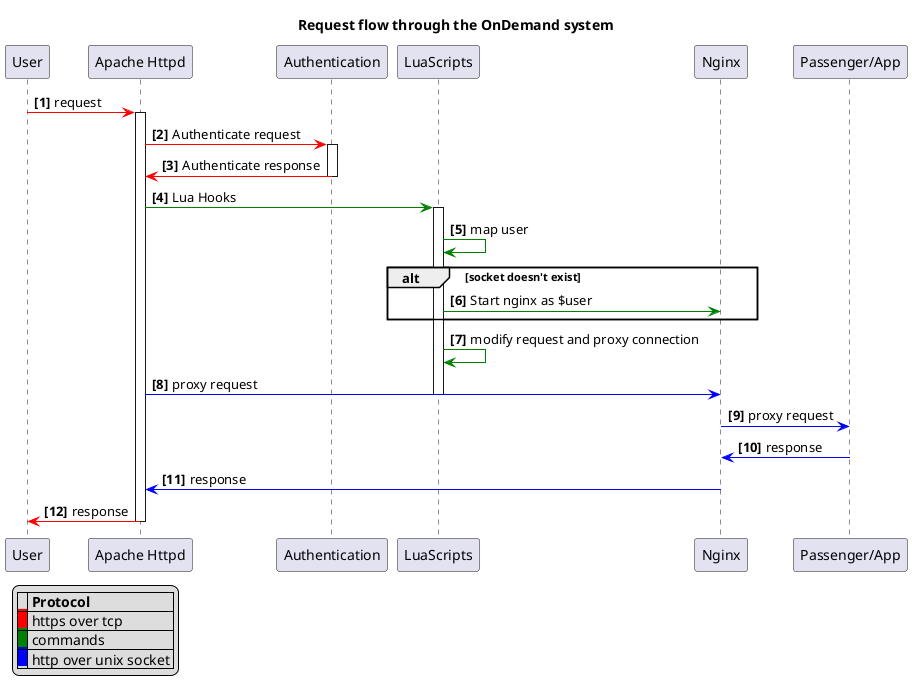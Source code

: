 @startuml

title Request flow through the OnDemand system
autonumber "<b>[0]"

participant User
participant "Apache Httpd"
participant Authentication
participant LuaScripts
participant Nginx
participant "Passenger/App"


User -[#red]> "Apache Httpd": request

activate "Apache Httpd"

"Apache Httpd" -[#red]> Authentication: Authenticate request
activate Authentication
Authentication -[#red]> "Apache Httpd" : Authenticate response
deactivate Authentication

"Apache Httpd" -[#green]> LuaScripts: Lua Hooks
activate LuaScripts
LuaScripts -[#green]> LuaScripts: map user
alt socket doesn't exist
  LuaScripts -[#green]> Nginx: Start nginx as $user
end group
LuaScripts -[#green]> LuaScripts: modify request and proxy connection


"Apache Httpd" -[#blue]> Nginx: proxy request
deactivate LuaScripts
Nginx -[#blue]> "Passenger/App": proxy request
"Passenger/App" -[#blue]> Nginx: response
Nginx -[#blue]> "Apache Httpd": response
"Apache Httpd" -[#red]> User: response
deactivate "Apache Httpd"

legend left
|= |= Protocol |
|<back:red>   </back>| https over tcp |
|<back:green>   </back>| commands |
|<back:blue>   </back>| http over unix socket |
endlegend

@enduml

